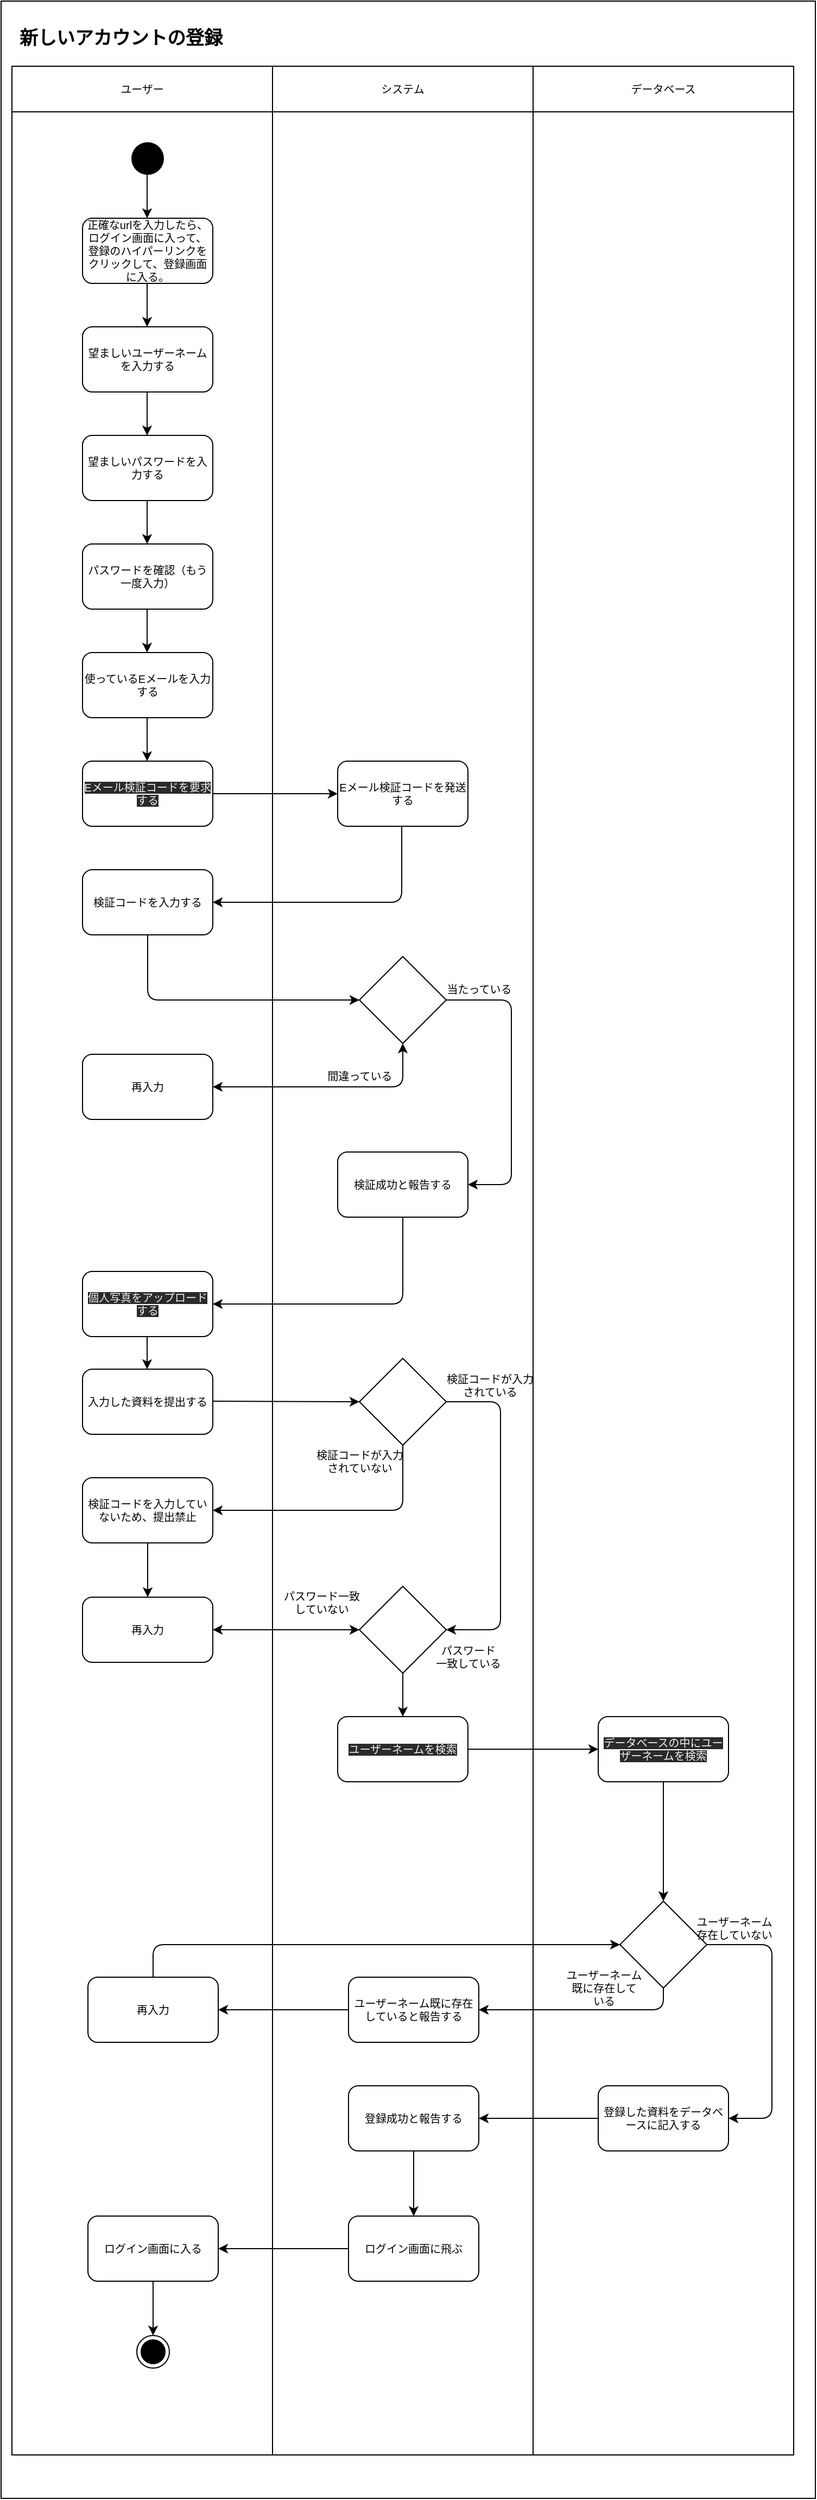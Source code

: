 <mxfile>
    <diagram id="avVG5mVH9uRIEWctIzHI" name="第 1 页">
        <mxGraphModel dx="617" dy="1849" grid="1" gridSize="10" guides="1" tooltips="1" connect="1" arrows="1" fold="1" page="1" pageScale="1" pageWidth="827" pageHeight="1169" math="0" shadow="0">
            <root>
                <mxCell id="0"/>
                <mxCell id="1" parent="0"/>
                <mxCell id="208" value="" style="rounded=0;whiteSpace=wrap;html=1;" vertex="1" parent="1">
                    <mxGeometry x="30" y="-40" width="750" height="2300" as="geometry"/>
                </mxCell>
                <mxCell id="12" value="新しいアカウントの登録" style="text;html=1;resizable=0;autosize=1;align=center;verticalAlign=middle;points=[];fillColor=none;strokeColor=none;rounded=0;fontStyle=1;fontSize=17;" parent="1" vertex="1">
                    <mxGeometry x="40" y="-20" width="200" height="30" as="geometry"/>
                </mxCell>
                <mxCell id="57" value="" style="shape=table;startSize=0;container=1;collapsible=0;childLayout=tableLayout;fontSize=10;whiteSpace=wrap;" parent="1" vertex="1">
                    <mxGeometry x="40" y="20" width="720" height="2200" as="geometry"/>
                </mxCell>
                <mxCell id="58" value="" style="shape=partialRectangle;collapsible=0;dropTarget=0;pointerEvents=0;fillColor=none;top=0;left=0;bottom=0;right=0;points=[[0,0.5],[1,0.5]];portConstraint=eastwest;fontSize=10;" parent="57" vertex="1">
                    <mxGeometry width="720" height="42" as="geometry"/>
                </mxCell>
                <mxCell id="59" value="ユーザー" style="shape=partialRectangle;html=1;whiteSpace=wrap;connectable=0;overflow=hidden;fillColor=none;top=0;left=0;bottom=0;right=0;pointerEvents=1;fontSize=10;" parent="58" vertex="1">
                    <mxGeometry width="240" height="42" as="geometry">
                        <mxRectangle width="240" height="42" as="alternateBounds"/>
                    </mxGeometry>
                </mxCell>
                <mxCell id="60" value="システム" style="shape=partialRectangle;html=1;whiteSpace=wrap;connectable=0;overflow=hidden;fillColor=none;top=0;left=0;bottom=0;right=0;pointerEvents=1;fontSize=10;" parent="58" vertex="1">
                    <mxGeometry x="240" width="240" height="42" as="geometry">
                        <mxRectangle width="240" height="42" as="alternateBounds"/>
                    </mxGeometry>
                </mxCell>
                <mxCell id="61" value="データベース" style="shape=partialRectangle;html=1;whiteSpace=wrap;connectable=0;overflow=hidden;fillColor=none;top=0;left=0;bottom=0;right=0;pointerEvents=1;fontSize=10;" parent="58" vertex="1">
                    <mxGeometry x="480" width="240" height="42" as="geometry">
                        <mxRectangle width="240" height="42" as="alternateBounds"/>
                    </mxGeometry>
                </mxCell>
                <mxCell id="62" value="" style="shape=partialRectangle;collapsible=0;dropTarget=0;pointerEvents=0;fillColor=none;top=0;left=0;bottom=0;right=0;points=[[0,0.5],[1,0.5]];portConstraint=eastwest;fontSize=10;" parent="57" vertex="1">
                    <mxGeometry y="42" width="720" height="2158" as="geometry"/>
                </mxCell>
                <mxCell id="63" value="" style="shape=partialRectangle;html=1;whiteSpace=wrap;connectable=0;overflow=hidden;fillColor=none;top=0;left=0;bottom=0;right=0;pointerEvents=1;fontSize=10;" parent="62" vertex="1">
                    <mxGeometry width="240" height="2158" as="geometry">
                        <mxRectangle width="240" height="2158" as="alternateBounds"/>
                    </mxGeometry>
                </mxCell>
                <mxCell id="64" value="" style="shape=partialRectangle;html=1;whiteSpace=wrap;connectable=0;overflow=hidden;fillColor=none;top=0;left=0;bottom=0;right=0;pointerEvents=1;fontSize=10;" parent="62" vertex="1">
                    <mxGeometry x="240" width="240" height="2158" as="geometry">
                        <mxRectangle width="240" height="2158" as="alternateBounds"/>
                    </mxGeometry>
                </mxCell>
                <mxCell id="65" value="" style="shape=partialRectangle;html=1;whiteSpace=wrap;connectable=0;overflow=hidden;fillColor=none;top=0;left=0;bottom=0;right=0;pointerEvents=1;fontSize=10;" parent="62" vertex="1">
                    <mxGeometry x="480" width="240" height="2158" as="geometry">
                        <mxRectangle width="240" height="2158" as="alternateBounds"/>
                    </mxGeometry>
                </mxCell>
                <mxCell id="68" value="" style="endArrow=classic;html=1;fontSize=10;" parent="1" edge="1">
                    <mxGeometry width="50" height="50" relative="1" as="geometry">
                        <mxPoint x="164.5" y="120" as="sourcePoint"/>
                        <mxPoint x="164.5" y="160" as="targetPoint"/>
                    </mxGeometry>
                </mxCell>
                <mxCell id="69" value="" style="endArrow=classic;html=1;fontSize=10;" parent="1" edge="1">
                    <mxGeometry width="50" height="50" relative="1" as="geometry">
                        <mxPoint x="164.5" y="220" as="sourcePoint"/>
                        <mxPoint x="164.5" y="260" as="targetPoint"/>
                        <Array as="points">
                            <mxPoint x="164.5" y="220"/>
                        </Array>
                    </mxGeometry>
                </mxCell>
                <mxCell id="73" value="" style="endArrow=classic;html=1;fontSize=10;" parent="1" edge="1">
                    <mxGeometry width="50" height="50" relative="1" as="geometry">
                        <mxPoint x="164.5" y="320" as="sourcePoint"/>
                        <mxPoint x="164.5" y="360" as="targetPoint"/>
                    </mxGeometry>
                </mxCell>
                <mxCell id="74" value="" style="endArrow=classic;html=1;fontSize=10;" parent="1" edge="1">
                    <mxGeometry width="50" height="50" relative="1" as="geometry">
                        <mxPoint x="164.5" y="420" as="sourcePoint"/>
                        <mxPoint x="164.5" y="460" as="targetPoint"/>
                    </mxGeometry>
                </mxCell>
                <mxCell id="75" value="" style="endArrow=classic;html=1;fontSize=10;" parent="1" edge="1">
                    <mxGeometry width="50" height="50" relative="1" as="geometry">
                        <mxPoint x="164.5" y="520" as="sourcePoint"/>
                        <mxPoint x="164.5" y="560" as="targetPoint"/>
                    </mxGeometry>
                </mxCell>
                <mxCell id="76" value="" style="endArrow=classic;html=1;fontSize=10;" parent="1" edge="1">
                    <mxGeometry width="50" height="50" relative="1" as="geometry">
                        <mxPoint x="164.5" y="620" as="sourcePoint"/>
                        <mxPoint x="164.5" y="660" as="targetPoint"/>
                    </mxGeometry>
                </mxCell>
                <mxCell id="78" value="" style="endArrow=classic;html=1;fontSize=10;" parent="1" edge="1">
                    <mxGeometry width="50" height="50" relative="1" as="geometry">
                        <mxPoint x="164.5" y="1180" as="sourcePoint"/>
                        <mxPoint x="164.5" y="1220" as="targetPoint"/>
                    </mxGeometry>
                </mxCell>
                <mxCell id="79" value="" style="endArrow=classic;html=1;fontSize=10;exitX=0.5;exitY=1;exitDx=0;exitDy=0;entryX=0.5;entryY=0;entryDx=0;entryDy=0;" parent="1" source="97" target="121" edge="1">
                    <mxGeometry width="50" height="50" relative="1" as="geometry">
                        <mxPoint x="400" y="1280" as="sourcePoint"/>
                        <mxPoint x="400" y="1380" as="targetPoint"/>
                    </mxGeometry>
                </mxCell>
                <mxCell id="80" value="正確なurlを入力したら、ログイン画面に入って、登録のハイパーリンクをクリックして、登録画面に入る。" style="rounded=1;whiteSpace=wrap;html=1;fontSize=10;" parent="1" vertex="1">
                    <mxGeometry x="105" y="160" width="120" height="60" as="geometry"/>
                </mxCell>
                <mxCell id="81" value="望ましいユーザーネームを入力する" style="rounded=1;whiteSpace=wrap;html=1;fontSize=10;" parent="1" vertex="1">
                    <mxGeometry x="105" y="260" width="120" height="60" as="geometry"/>
                </mxCell>
                <mxCell id="96" value="&lt;span style=&quot;color: rgb(240 , 240 , 240) ; font-family: &amp;#34;helvetica&amp;#34; ; font-size: 10px ; font-style: normal ; font-weight: 400 ; letter-spacing: normal ; text-align: center ; text-indent: 0px ; text-transform: none ; word-spacing: 0px ; background-color: rgb(42 , 42 , 42) ; display: inline ; float: none&quot;&gt;データベースの中にユーザーネームを検索&lt;/span&gt;" style="rounded=1;whiteSpace=wrap;html=1;fontSize=10;" parent="1" vertex="1">
                    <mxGeometry x="580" y="1540" width="120" height="60" as="geometry"/>
                </mxCell>
                <mxCell id="97" value="" style="rhombus;whiteSpace=wrap;html=1;fontSize=10;" parent="1" vertex="1">
                    <mxGeometry x="360" y="1420" width="80" height="80" as="geometry"/>
                </mxCell>
                <mxCell id="99" value="ユーザーネーム既に存在していると報告する" style="rounded=1;whiteSpace=wrap;html=1;fontSize=10;" parent="1" vertex="1">
                    <mxGeometry x="350" y="1780" width="120" height="60" as="geometry"/>
                </mxCell>
                <mxCell id="108" value="望ましいパスワードを入力する" style="rounded=1;whiteSpace=wrap;html=1;fontSize=10;" parent="1" vertex="1">
                    <mxGeometry x="105" y="360" width="120" height="60" as="geometry"/>
                </mxCell>
                <mxCell id="109" value="パスワードを確認（もう一度入力）" style="rounded=1;whiteSpace=wrap;html=1;fontSize=10;" parent="1" vertex="1">
                    <mxGeometry x="105" y="460" width="120" height="60" as="geometry"/>
                </mxCell>
                <mxCell id="110" value="使っているEメールを入力する" style="rounded=1;whiteSpace=wrap;html=1;fontSize=10;" parent="1" vertex="1">
                    <mxGeometry x="105" y="560" width="120" height="60" as="geometry"/>
                </mxCell>
                <mxCell id="111" value="&lt;span style=&quot;color: rgb(240 , 240 , 240) ; font-family: &amp;#34;helvetica&amp;#34; ; font-size: 10px ; font-style: normal ; font-weight: 400 ; letter-spacing: normal ; text-align: center ; text-indent: 0px ; text-transform: none ; word-spacing: 0px ; background-color: rgb(42 , 42 , 42) ; display: inline ; float: none&quot;&gt;Eメール検証コードを要求する&lt;/span&gt;" style="rounded=1;whiteSpace=wrap;html=1;fontSize=10;" parent="1" vertex="1">
                    <mxGeometry x="105" y="660" width="120" height="60" as="geometry"/>
                </mxCell>
                <mxCell id="112" value="&lt;meta charset=&quot;utf-8&quot;&gt;&lt;span style=&quot;color: rgb(240, 240, 240); font-family: helvetica; font-size: 10px; font-style: normal; font-weight: 400; letter-spacing: normal; text-align: center; text-indent: 0px; text-transform: none; word-spacing: 0px; background-color: rgb(42, 42, 42); display: inline; float: none;&quot;&gt;個人写真をアップロードする&lt;/span&gt;" style="rounded=1;whiteSpace=wrap;html=1;fontSize=10;" parent="1" vertex="1">
                    <mxGeometry x="105" y="1130" width="120" height="60" as="geometry"/>
                </mxCell>
                <mxCell id="113" value="入力した資料を提出する" style="rounded=1;whiteSpace=wrap;html=1;fontSize=10;" parent="1" vertex="1">
                    <mxGeometry x="105" y="1220" width="120" height="60" as="geometry"/>
                </mxCell>
                <mxCell id="114" value="" style="endArrow=classic;html=1;fontSize=10;entryX=0;entryY=0.5;entryDx=0;entryDy=0;" parent="1" target="198" edge="1">
                    <mxGeometry width="50" height="50" relative="1" as="geometry">
                        <mxPoint x="225" y="1249.5" as="sourcePoint"/>
                        <mxPoint x="310" y="1250" as="targetPoint"/>
                    </mxGeometry>
                </mxCell>
                <mxCell id="116" value="パスワード一致&lt;br&gt;していない" style="text;html=1;resizable=0;autosize=1;align=center;verticalAlign=middle;points=[];fillColor=none;strokeColor=none;rounded=0;fontSize=10;spacing=2;" parent="1" vertex="1">
                    <mxGeometry x="280" y="1420" width="90" height="30" as="geometry"/>
                </mxCell>
                <mxCell id="118" value="パスワード&lt;br&gt;一致している" style="text;html=1;resizable=0;autosize=1;align=center;verticalAlign=middle;points=[];fillColor=none;strokeColor=none;rounded=0;fontSize=10;spacing=2;" parent="1" vertex="1">
                    <mxGeometry x="420" y="1470" width="80" height="30" as="geometry"/>
                </mxCell>
                <mxCell id="119" value="再入力" style="rounded=1;whiteSpace=wrap;html=1;fontSize=10;" parent="1" vertex="1">
                    <mxGeometry x="105" y="1430" width="120" height="60" as="geometry"/>
                </mxCell>
                <mxCell id="120" value="" style="rhombus;whiteSpace=wrap;html=1;fontSize=10;" parent="1" vertex="1">
                    <mxGeometry x="600" y="1710" width="80" height="80" as="geometry"/>
                </mxCell>
                <mxCell id="121" value="&lt;meta charset=&quot;utf-8&quot;&gt;&lt;span style=&quot;color: rgb(240, 240, 240); font-family: helvetica; font-size: 10px; font-style: normal; font-weight: 400; letter-spacing: normal; text-align: center; text-indent: 0px; text-transform: none; word-spacing: 0px; background-color: rgb(42, 42, 42); display: inline; float: none;&quot;&gt;ユーザーネームを検索&lt;/span&gt;" style="rounded=1;whiteSpace=wrap;html=1;fontSize=10;" parent="1" vertex="1">
                    <mxGeometry x="340" y="1540" width="120" height="60" as="geometry"/>
                </mxCell>
                <mxCell id="122" value="" style="endArrow=classic;html=1;fontSize=10;exitX=1;exitY=0.5;exitDx=0;exitDy=0;entryX=0;entryY=0.5;entryDx=0;entryDy=0;" parent="1" source="121" target="96" edge="1">
                    <mxGeometry width="50" height="50" relative="1" as="geometry">
                        <mxPoint x="460" y="1520" as="sourcePoint"/>
                        <mxPoint x="580" y="1519.5" as="targetPoint"/>
                    </mxGeometry>
                </mxCell>
                <mxCell id="135" value="" style="endArrow=classic;html=1;fontSize=10;entryX=0.5;entryY=0;entryDx=0;entryDy=0;exitX=0.5;exitY=1;exitDx=0;exitDy=0;" parent="1" source="96" target="120" edge="1">
                    <mxGeometry width="50" height="50" relative="1" as="geometry">
                        <mxPoint x="640" y="1590" as="sourcePoint"/>
                        <mxPoint x="639.5" y="1590" as="targetPoint"/>
                    </mxGeometry>
                </mxCell>
                <mxCell id="144" value="" style="endArrow=classic;html=1;fontSize=10;exitX=0.5;exitY=1;exitDx=0;exitDy=0;" parent="1" source="120" edge="1">
                    <mxGeometry width="50" height="50" relative="1" as="geometry">
                        <mxPoint x="610" y="1739" as="sourcePoint"/>
                        <mxPoint x="470" y="1810" as="targetPoint"/>
                        <Array as="points">
                            <mxPoint x="640" y="1810"/>
                        </Array>
                    </mxGeometry>
                </mxCell>
                <mxCell id="147" value="&lt;span&gt;ユーザーネーム&lt;br&gt;既に存在して&lt;br&gt;いる&lt;/span&gt;" style="text;html=1;resizable=0;autosize=1;align=center;verticalAlign=middle;points=[];fillColor=none;strokeColor=none;rounded=0;fontSize=10;" parent="1" vertex="1">
                    <mxGeometry x="540" y="1770" width="90" height="40" as="geometry"/>
                </mxCell>
                <mxCell id="148" value="" style="endArrow=classic;html=1;fontSize=10;entryX=1;entryY=0.5;entryDx=0;entryDy=0;" parent="1" target="171" edge="1">
                    <mxGeometry width="50" height="50" relative="1" as="geometry">
                        <mxPoint x="350" y="1810" as="sourcePoint"/>
                        <mxPoint x="50" y="1640" as="targetPoint"/>
                    </mxGeometry>
                </mxCell>
                <mxCell id="149" value="&lt;span&gt;ユーザーネーム&lt;br&gt;存在していない&lt;br&gt;&lt;/span&gt;" style="text;html=1;resizable=0;autosize=1;align=center;verticalAlign=middle;points=[];fillColor=none;strokeColor=none;rounded=0;fontSize=10;" parent="1" vertex="1">
                    <mxGeometry x="660" y="1720" width="90" height="30" as="geometry"/>
                </mxCell>
                <mxCell id="151" value="ログイン画面に飛ぶ" style="rounded=1;whiteSpace=wrap;html=1;fontSize=10;" parent="1" vertex="1">
                    <mxGeometry x="350" y="2000" width="120" height="60" as="geometry"/>
                </mxCell>
                <mxCell id="152" value="" style="endArrow=classic;html=1;fontSize=10;exitX=0;exitY=0.5;exitDx=0;exitDy=0;entryX=1;entryY=0.5;entryDx=0;entryDy=0;" parent="1" source="151" target="153" edge="1">
                    <mxGeometry width="50" height="50" relative="1" as="geometry">
                        <mxPoint x="155" y="1630" as="sourcePoint"/>
                        <mxPoint x="205" y="1580" as="targetPoint"/>
                    </mxGeometry>
                </mxCell>
                <mxCell id="153" value="ログイン画面に入る" style="rounded=1;whiteSpace=wrap;html=1;fontSize=10;" parent="1" vertex="1">
                    <mxGeometry x="110" y="2000" width="120" height="60" as="geometry"/>
                </mxCell>
                <mxCell id="155" value="登録した資料をデータベースに記入する" style="rounded=1;whiteSpace=wrap;html=1;fontSize=10;" parent="1" vertex="1">
                    <mxGeometry x="580" y="1880" width="120" height="60" as="geometry"/>
                </mxCell>
                <mxCell id="171" value="再入力" style="rounded=1;whiteSpace=wrap;html=1;fontSize=10;" parent="1" vertex="1">
                    <mxGeometry x="110" y="1780" width="120" height="60" as="geometry"/>
                </mxCell>
                <mxCell id="173" value="" style="endArrow=classic;html=1;fontSize=10;entryX=0;entryY=0.5;entryDx=0;entryDy=0;exitX=0.5;exitY=0;exitDx=0;exitDy=0;" parent="1" source="171" target="120" edge="1">
                    <mxGeometry width="50" height="50" relative="1" as="geometry">
                        <mxPoint x="230" y="1810" as="sourcePoint"/>
                        <mxPoint x="280" y="1760" as="targetPoint"/>
                        <Array as="points">
                            <mxPoint x="170" y="1750"/>
                        </Array>
                    </mxGeometry>
                </mxCell>
                <mxCell id="174" value="" style="endArrow=classic;html=1;fontSize=10;exitX=1;exitY=0.5;exitDx=0;exitDy=0;entryX=0;entryY=0.5;entryDx=0;entryDy=0;" parent="1" source="111" target="175" edge="1">
                    <mxGeometry width="50" height="50" relative="1" as="geometry">
                        <mxPoint x="300" y="720" as="sourcePoint"/>
                        <mxPoint x="350" y="670" as="targetPoint"/>
                    </mxGeometry>
                </mxCell>
                <mxCell id="175" value="Eメール検証コードを発送する" style="rounded=1;whiteSpace=wrap;html=1;fontSize=10;" parent="1" vertex="1">
                    <mxGeometry x="340" y="660" width="120" height="60" as="geometry"/>
                </mxCell>
                <mxCell id="176" value="" style="endArrow=classic;html=1;fontSize=10;entryX=1;entryY=0.5;entryDx=0;entryDy=0;" parent="1" target="177" edge="1">
                    <mxGeometry width="50" height="50" relative="1" as="geometry">
                        <mxPoint x="399" y="720" as="sourcePoint"/>
                        <mxPoint x="230" y="760" as="targetPoint"/>
                        <Array as="points">
                            <mxPoint x="399" y="790"/>
                        </Array>
                    </mxGeometry>
                </mxCell>
                <mxCell id="177" value="検証コードを入力する" style="rounded=1;whiteSpace=wrap;html=1;fontSize=10;" parent="1" vertex="1">
                    <mxGeometry x="105" y="760" width="120" height="60" as="geometry"/>
                </mxCell>
                <mxCell id="178" value="" style="endArrow=classic;html=1;fontSize=10;exitX=0.5;exitY=1;exitDx=0;exitDy=0;entryX=0;entryY=0.5;entryDx=0;entryDy=0;" parent="1" source="177" target="180" edge="1">
                    <mxGeometry width="50" height="50" relative="1" as="geometry">
                        <mxPoint x="160" y="910" as="sourcePoint"/>
                        <mxPoint x="340" y="880" as="targetPoint"/>
                        <Array as="points">
                            <mxPoint x="165" y="880"/>
                        </Array>
                    </mxGeometry>
                </mxCell>
                <mxCell id="180" value="" style="rhombus;whiteSpace=wrap;html=1;fontSize=10;" parent="1" vertex="1">
                    <mxGeometry x="360" y="840" width="80" height="80" as="geometry"/>
                </mxCell>
                <mxCell id="182" value="再入力" style="rounded=1;whiteSpace=wrap;html=1;fontSize=10;" parent="1" vertex="1">
                    <mxGeometry x="105" y="930" width="120" height="60" as="geometry"/>
                </mxCell>
                <mxCell id="184" value="" style="endArrow=classic;startArrow=classic;html=1;fontSize=10;exitX=1;exitY=0.5;exitDx=0;exitDy=0;entryX=0.5;entryY=1;entryDx=0;entryDy=0;" parent="1" source="182" target="180" edge="1">
                    <mxGeometry width="50" height="50" relative="1" as="geometry">
                        <mxPoint x="270" y="980" as="sourcePoint"/>
                        <mxPoint x="320" y="930" as="targetPoint"/>
                        <Array as="points">
                            <mxPoint x="400" y="960"/>
                        </Array>
                    </mxGeometry>
                </mxCell>
                <mxCell id="185" value="間違っている" style="text;html=1;resizable=0;autosize=1;align=center;verticalAlign=middle;points=[];fillColor=none;strokeColor=none;rounded=0;fontSize=10;" parent="1" vertex="1">
                    <mxGeometry x="320" y="940" width="80" height="20" as="geometry"/>
                </mxCell>
                <mxCell id="186" value="当たっている" style="text;html=1;resizable=0;autosize=1;align=center;verticalAlign=middle;points=[];fillColor=none;strokeColor=none;rounded=0;fontSize=10;" parent="1" vertex="1">
                    <mxGeometry x="430" y="860" width="80" height="20" as="geometry"/>
                </mxCell>
                <mxCell id="187" value="" style="endArrow=classic;html=1;fontSize=10;exitX=1;exitY=0.5;exitDx=0;exitDy=0;entryX=1;entryY=0.5;entryDx=0;entryDy=0;" parent="1" source="180" target="188" edge="1">
                    <mxGeometry width="50" height="50" relative="1" as="geometry">
                        <mxPoint x="410" y="1020" as="sourcePoint"/>
                        <mxPoint x="400" y="1020" as="targetPoint"/>
                        <Array as="points">
                            <mxPoint x="500" y="880"/>
                            <mxPoint x="500" y="1050"/>
                        </Array>
                    </mxGeometry>
                </mxCell>
                <mxCell id="188" value="検証成功と報告する" style="rounded=1;whiteSpace=wrap;html=1;fontSize=10;" parent="1" vertex="1">
                    <mxGeometry x="340" y="1020" width="120" height="60" as="geometry"/>
                </mxCell>
                <mxCell id="189" value="" style="endArrow=classic;html=1;fontSize=10;exitX=0.5;exitY=1;exitDx=0;exitDy=0;entryX=1;entryY=0.5;entryDx=0;entryDy=0;" parent="1" source="188" target="112" edge="1">
                    <mxGeometry width="50" height="50" relative="1" as="geometry">
                        <mxPoint x="340" y="1180" as="sourcePoint"/>
                        <mxPoint x="390" y="1130" as="targetPoint"/>
                        <Array as="points">
                            <mxPoint x="400" y="1160"/>
                        </Array>
                    </mxGeometry>
                </mxCell>
                <mxCell id="191" value="登録成功と報告する" style="rounded=1;whiteSpace=wrap;html=1;fontSize=10;" parent="1" vertex="1">
                    <mxGeometry x="350" y="1880" width="120" height="60" as="geometry"/>
                </mxCell>
                <mxCell id="192" value="" style="endArrow=classic;html=1;fontSize=10;entryX=0.5;entryY=0;entryDx=0;entryDy=0;" parent="1" target="151" edge="1">
                    <mxGeometry width="50" height="50" relative="1" as="geometry">
                        <mxPoint x="410" y="1940" as="sourcePoint"/>
                        <mxPoint x="390" y="1970" as="targetPoint"/>
                    </mxGeometry>
                </mxCell>
                <mxCell id="193" value="" style="endArrow=classic;html=1;fontSize=10;exitX=1;exitY=0.5;exitDx=0;exitDy=0;entryX=1;entryY=0.5;entryDx=0;entryDy=0;" parent="1" source="120" target="155" edge="1">
                    <mxGeometry width="50" height="50" relative="1" as="geometry">
                        <mxPoint x="630" y="2000" as="sourcePoint"/>
                        <mxPoint x="680" y="1950" as="targetPoint"/>
                        <Array as="points">
                            <mxPoint x="740" y="1750"/>
                            <mxPoint x="740" y="1910"/>
                        </Array>
                    </mxGeometry>
                </mxCell>
                <mxCell id="194" value="" style="endArrow=classic;html=1;fontSize=10;exitX=0;exitY=0.5;exitDx=0;exitDy=0;entryX=1;entryY=0.5;entryDx=0;entryDy=0;" parent="1" source="155" target="191" edge="1">
                    <mxGeometry width="50" height="50" relative="1" as="geometry">
                        <mxPoint x="560" y="2030" as="sourcePoint"/>
                        <mxPoint x="610" y="1980" as="targetPoint"/>
                    </mxGeometry>
                </mxCell>
                <mxCell id="195" value="" style="ellipse;html=1;shape=endState;fillColor=#000000;strokeColor=#000000;fontSize=10;" parent="1" vertex="1">
                    <mxGeometry x="155" y="2110" width="30" height="30" as="geometry"/>
                </mxCell>
                <mxCell id="196" value="" style="ellipse;fillColor=#000000;strokeColor=none;fontSize=10;" parent="1" vertex="1">
                    <mxGeometry x="150" y="90" width="30" height="30" as="geometry"/>
                </mxCell>
                <mxCell id="197" value="" style="endArrow=classic;html=1;fontSize=10;exitX=0.5;exitY=1;exitDx=0;exitDy=0;entryX=0.5;entryY=0;entryDx=0;entryDy=0;" parent="1" source="153" target="195" edge="1">
                    <mxGeometry width="50" height="50" relative="1" as="geometry">
                        <mxPoint x="220" y="2130" as="sourcePoint"/>
                        <mxPoint x="270" y="2080" as="targetPoint"/>
                    </mxGeometry>
                </mxCell>
                <mxCell id="198" value="" style="rhombus;whiteSpace=wrap;html=1;fontSize=10;" parent="1" vertex="1">
                    <mxGeometry x="360" y="1210" width="80" height="80" as="geometry"/>
                </mxCell>
                <mxCell id="199" value="" style="endArrow=classic;html=1;fontSize=10;exitX=0.5;exitY=1;exitDx=0;exitDy=0;entryX=1;entryY=0.5;entryDx=0;entryDy=0;" parent="1" source="198" target="200" edge="1">
                    <mxGeometry width="50" height="50" relative="1" as="geometry">
                        <mxPoint x="340" y="1340" as="sourcePoint"/>
                        <mxPoint x="260" y="1350" as="targetPoint"/>
                        <Array as="points">
                            <mxPoint x="400" y="1350"/>
                        </Array>
                    </mxGeometry>
                </mxCell>
                <mxCell id="200" value="検証コードを入力していないため、提出禁止" style="rounded=1;whiteSpace=wrap;html=1;fontSize=10;" parent="1" vertex="1">
                    <mxGeometry x="105" y="1320" width="120" height="60" as="geometry"/>
                </mxCell>
                <mxCell id="201" value="" style="endArrow=classic;html=1;fontSize=10;exitX=0.5;exitY=1;exitDx=0;exitDy=0;entryX=0.5;entryY=0;entryDx=0;entryDy=0;" parent="1" source="200" target="119" edge="1">
                    <mxGeometry width="50" height="50" relative="1" as="geometry">
                        <mxPoint x="340" y="1490" as="sourcePoint"/>
                        <mxPoint x="390" y="1440" as="targetPoint"/>
                    </mxGeometry>
                </mxCell>
                <mxCell id="202" value="検証コードが入力&lt;br&gt;されていない" style="text;html=1;resizable=0;autosize=1;align=center;verticalAlign=middle;points=[];fillColor=none;strokeColor=none;rounded=0;fontSize=10;" parent="1" vertex="1">
                    <mxGeometry x="310" y="1290" width="100" height="30" as="geometry"/>
                </mxCell>
                <mxCell id="204" value="" style="endArrow=classic;html=1;fontSize=10;exitX=1;exitY=0.5;exitDx=0;exitDy=0;entryX=1;entryY=0.5;entryDx=0;entryDy=0;" parent="1" source="198" target="97" edge="1">
                    <mxGeometry width="50" height="50" relative="1" as="geometry">
                        <mxPoint x="340" y="1410" as="sourcePoint"/>
                        <mxPoint x="390" y="1360" as="targetPoint"/>
                        <Array as="points">
                            <mxPoint x="490" y="1250"/>
                            <mxPoint x="490" y="1460"/>
                        </Array>
                    </mxGeometry>
                </mxCell>
                <mxCell id="205" value="検証コードが入力&lt;br&gt;されている" style="text;html=1;resizable=0;autosize=1;align=center;verticalAlign=middle;points=[];fillColor=none;strokeColor=none;rounded=0;fontSize=10;" parent="1" vertex="1">
                    <mxGeometry x="430" y="1220" width="100" height="30" as="geometry"/>
                </mxCell>
                <mxCell id="207" value="" style="endArrow=classic;startArrow=classic;html=1;fontSize=10;exitX=1;exitY=0.5;exitDx=0;exitDy=0;entryX=0;entryY=0.5;entryDx=0;entryDy=0;" parent="1" source="119" target="97" edge="1">
                    <mxGeometry width="50" height="50" relative="1" as="geometry">
                        <mxPoint x="225" y="1460" as="sourcePoint"/>
                        <mxPoint x="275" y="1410" as="targetPoint"/>
                        <Array as="points">
                            <mxPoint x="300" y="1460"/>
                        </Array>
                    </mxGeometry>
                </mxCell>
            </root>
        </mxGraphModel>
    </diagram>
</mxfile>